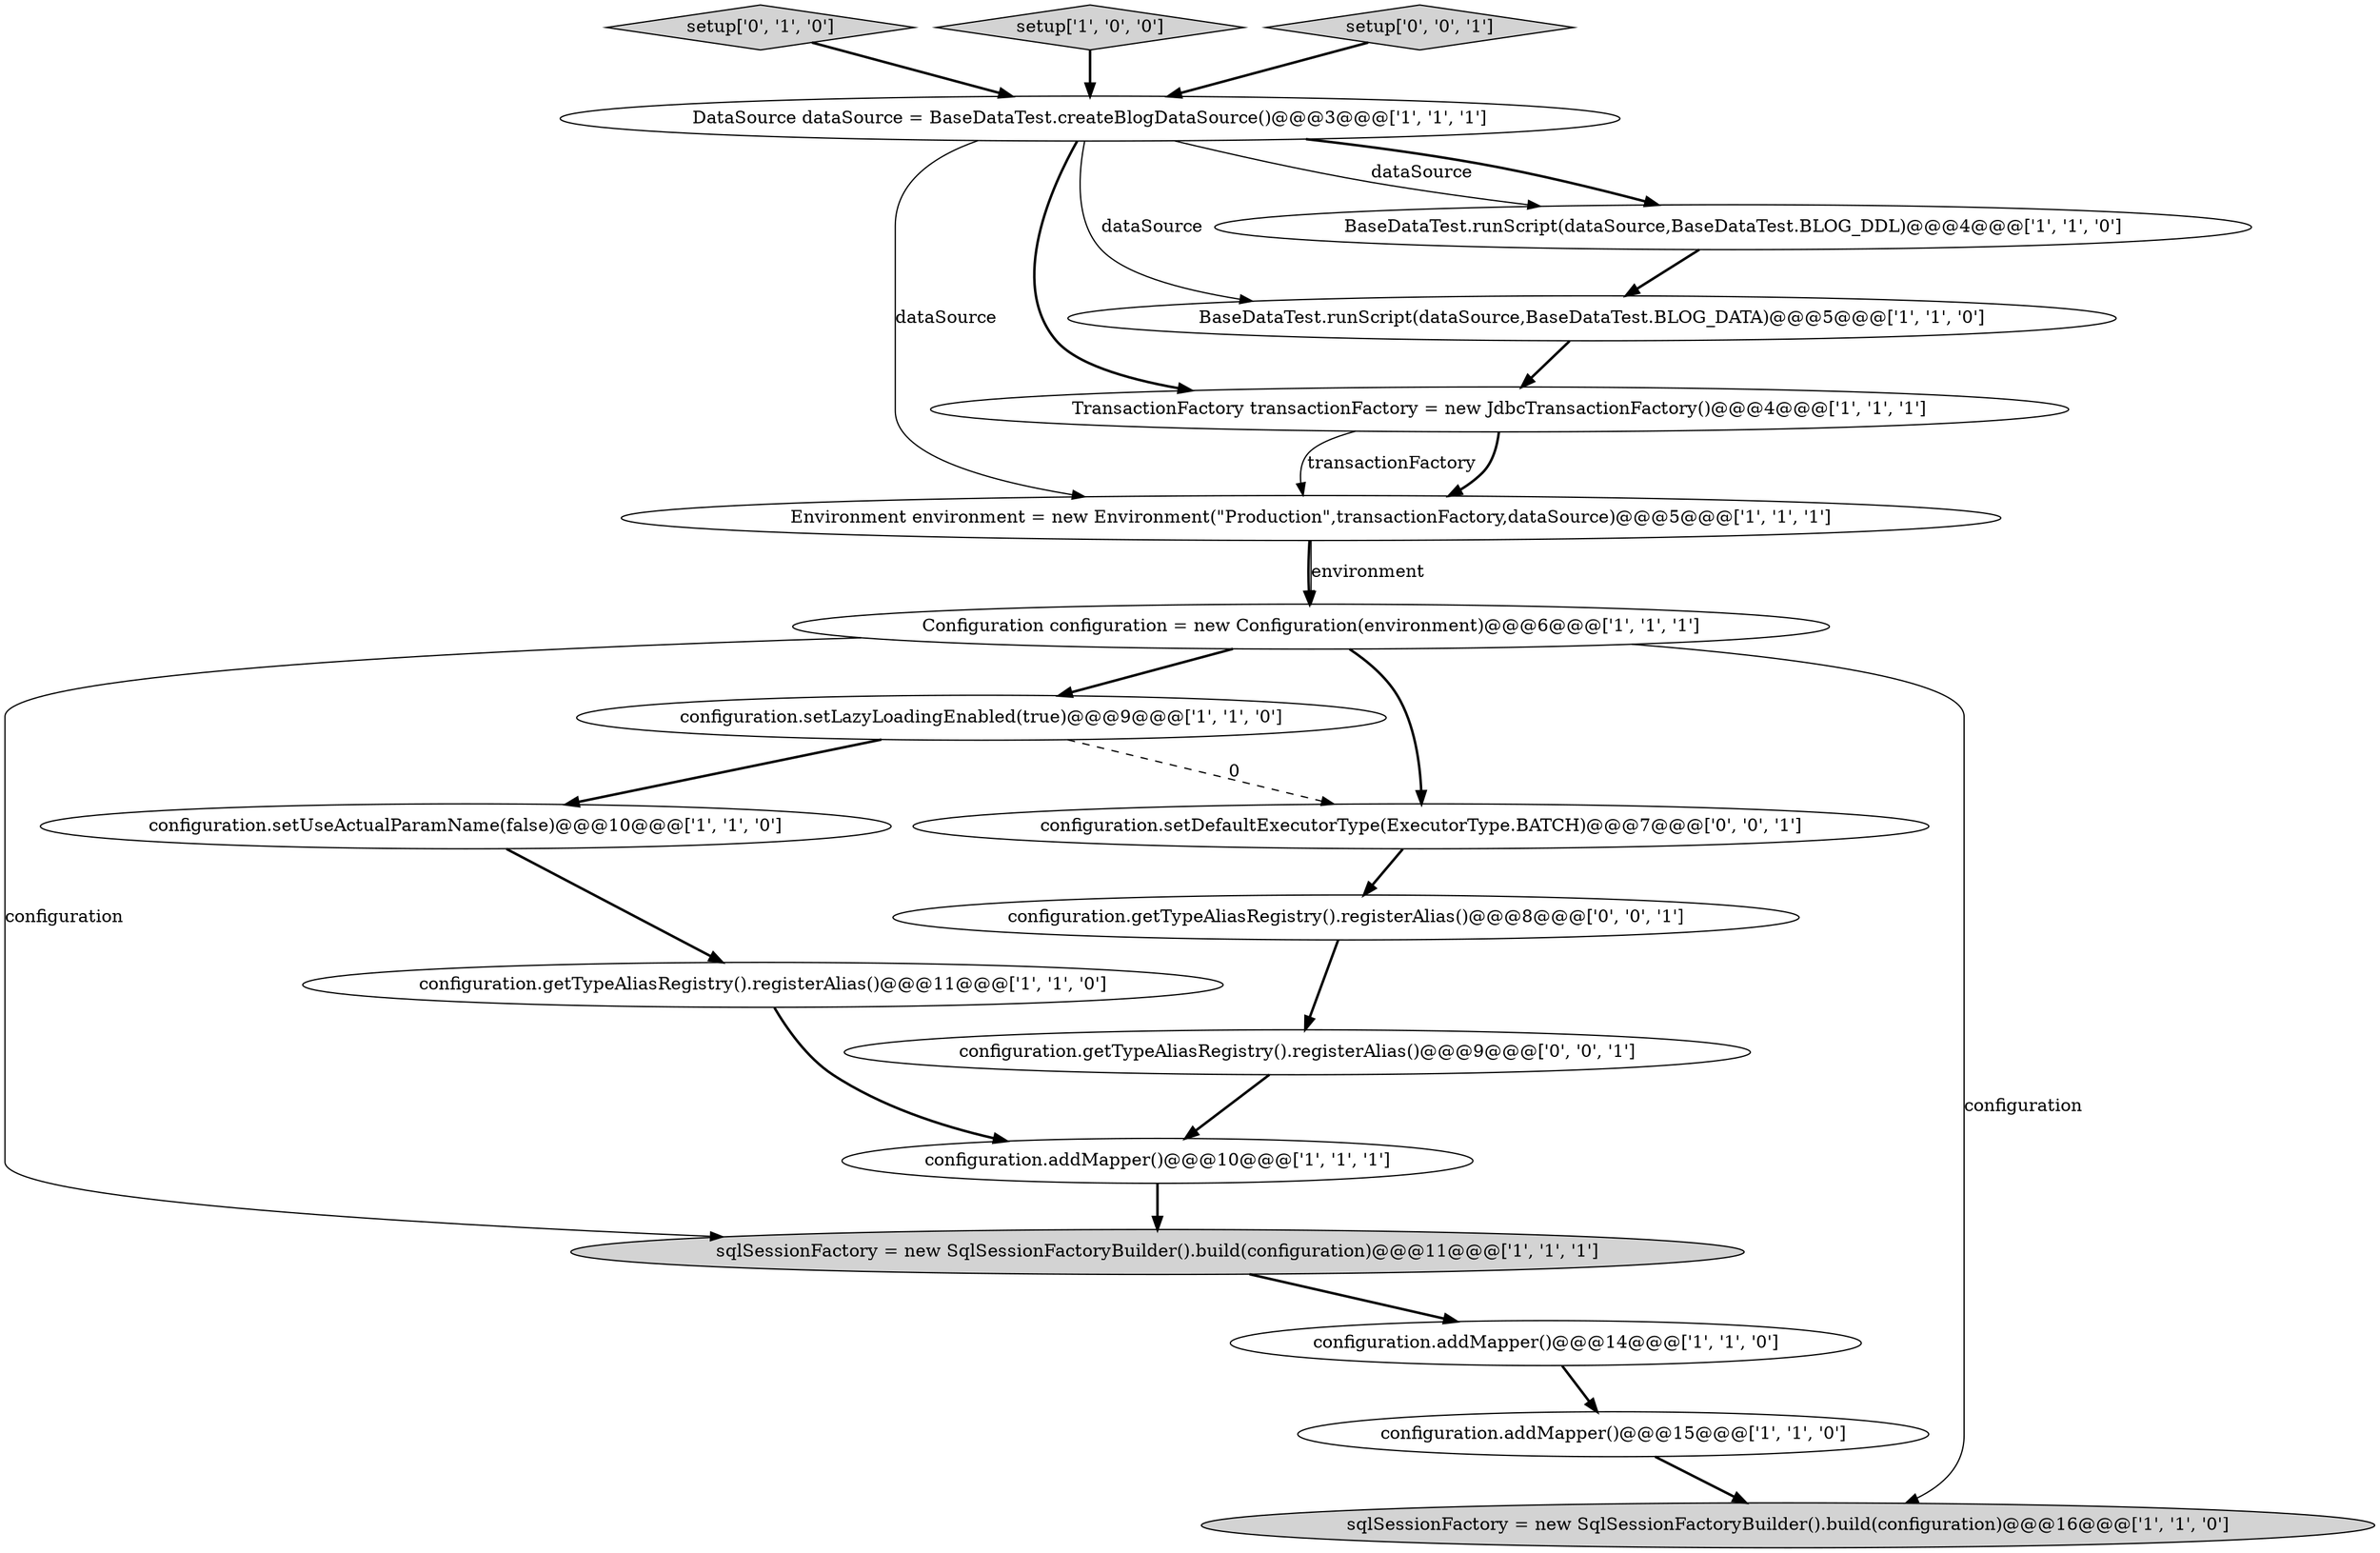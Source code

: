digraph {
8 [style = filled, label = "configuration.setUseActualParamName(false)@@@10@@@['1', '1', '0']", fillcolor = white, shape = ellipse image = "AAA0AAABBB1BBB"];
19 [style = filled, label = "configuration.getTypeAliasRegistry().registerAlias()@@@9@@@['0', '0', '1']", fillcolor = white, shape = ellipse image = "AAA0AAABBB3BBB"];
15 [style = filled, label = "setup['0', '1', '0']", fillcolor = lightgray, shape = diamond image = "AAA0AAABBB2BBB"];
17 [style = filled, label = "configuration.getTypeAliasRegistry().registerAlias()@@@8@@@['0', '0', '1']", fillcolor = white, shape = ellipse image = "AAA0AAABBB3BBB"];
6 [style = filled, label = "Environment environment = new Environment(\"Production\",transactionFactory,dataSource)@@@5@@@['1', '1', '1']", fillcolor = white, shape = ellipse image = "AAA0AAABBB1BBB"];
3 [style = filled, label = "sqlSessionFactory = new SqlSessionFactoryBuilder().build(configuration)@@@11@@@['1', '1', '1']", fillcolor = lightgray, shape = ellipse image = "AAA0AAABBB1BBB"];
0 [style = filled, label = "DataSource dataSource = BaseDataTest.createBlogDataSource()@@@3@@@['1', '1', '1']", fillcolor = white, shape = ellipse image = "AAA0AAABBB1BBB"];
7 [style = filled, label = "Configuration configuration = new Configuration(environment)@@@6@@@['1', '1', '1']", fillcolor = white, shape = ellipse image = "AAA0AAABBB1BBB"];
11 [style = filled, label = "setup['1', '0', '0']", fillcolor = lightgray, shape = diamond image = "AAA0AAABBB1BBB"];
12 [style = filled, label = "configuration.addMapper()@@@14@@@['1', '1', '0']", fillcolor = white, shape = ellipse image = "AAA0AAABBB1BBB"];
13 [style = filled, label = "BaseDataTest.runScript(dataSource,BaseDataTest.BLOG_DATA)@@@5@@@['1', '1', '0']", fillcolor = white, shape = ellipse image = "AAA0AAABBB1BBB"];
2 [style = filled, label = "configuration.addMapper()@@@15@@@['1', '1', '0']", fillcolor = white, shape = ellipse image = "AAA0AAABBB1BBB"];
14 [style = filled, label = "BaseDataTest.runScript(dataSource,BaseDataTest.BLOG_DDL)@@@4@@@['1', '1', '0']", fillcolor = white, shape = ellipse image = "AAA0AAABBB1BBB"];
9 [style = filled, label = "TransactionFactory transactionFactory = new JdbcTransactionFactory()@@@4@@@['1', '1', '1']", fillcolor = white, shape = ellipse image = "AAA0AAABBB1BBB"];
10 [style = filled, label = "sqlSessionFactory = new SqlSessionFactoryBuilder().build(configuration)@@@16@@@['1', '1', '0']", fillcolor = lightgray, shape = ellipse image = "AAA0AAABBB1BBB"];
16 [style = filled, label = "setup['0', '0', '1']", fillcolor = lightgray, shape = diamond image = "AAA0AAABBB3BBB"];
18 [style = filled, label = "configuration.setDefaultExecutorType(ExecutorType.BATCH)@@@7@@@['0', '0', '1']", fillcolor = white, shape = ellipse image = "AAA0AAABBB3BBB"];
5 [style = filled, label = "configuration.addMapper()@@@10@@@['1', '1', '1']", fillcolor = white, shape = ellipse image = "AAA0AAABBB1BBB"];
4 [style = filled, label = "configuration.getTypeAliasRegistry().registerAlias()@@@11@@@['1', '1', '0']", fillcolor = white, shape = ellipse image = "AAA0AAABBB1BBB"];
1 [style = filled, label = "configuration.setLazyLoadingEnabled(true)@@@9@@@['1', '1', '0']", fillcolor = white, shape = ellipse image = "AAA0AAABBB1BBB"];
5->3 [style = bold, label=""];
0->9 [style = bold, label=""];
16->0 [style = bold, label=""];
7->1 [style = bold, label=""];
7->3 [style = solid, label="configuration"];
1->8 [style = bold, label=""];
18->17 [style = bold, label=""];
1->18 [style = dashed, label="0"];
3->12 [style = bold, label=""];
2->10 [style = bold, label=""];
17->19 [style = bold, label=""];
7->10 [style = solid, label="configuration"];
9->6 [style = bold, label=""];
9->6 [style = solid, label="transactionFactory"];
19->5 [style = bold, label=""];
12->2 [style = bold, label=""];
0->14 [style = bold, label=""];
11->0 [style = bold, label=""];
0->13 [style = solid, label="dataSource"];
15->0 [style = bold, label=""];
7->18 [style = bold, label=""];
13->9 [style = bold, label=""];
14->13 [style = bold, label=""];
8->4 [style = bold, label=""];
6->7 [style = bold, label=""];
6->7 [style = solid, label="environment"];
4->5 [style = bold, label=""];
0->14 [style = solid, label="dataSource"];
0->6 [style = solid, label="dataSource"];
}
